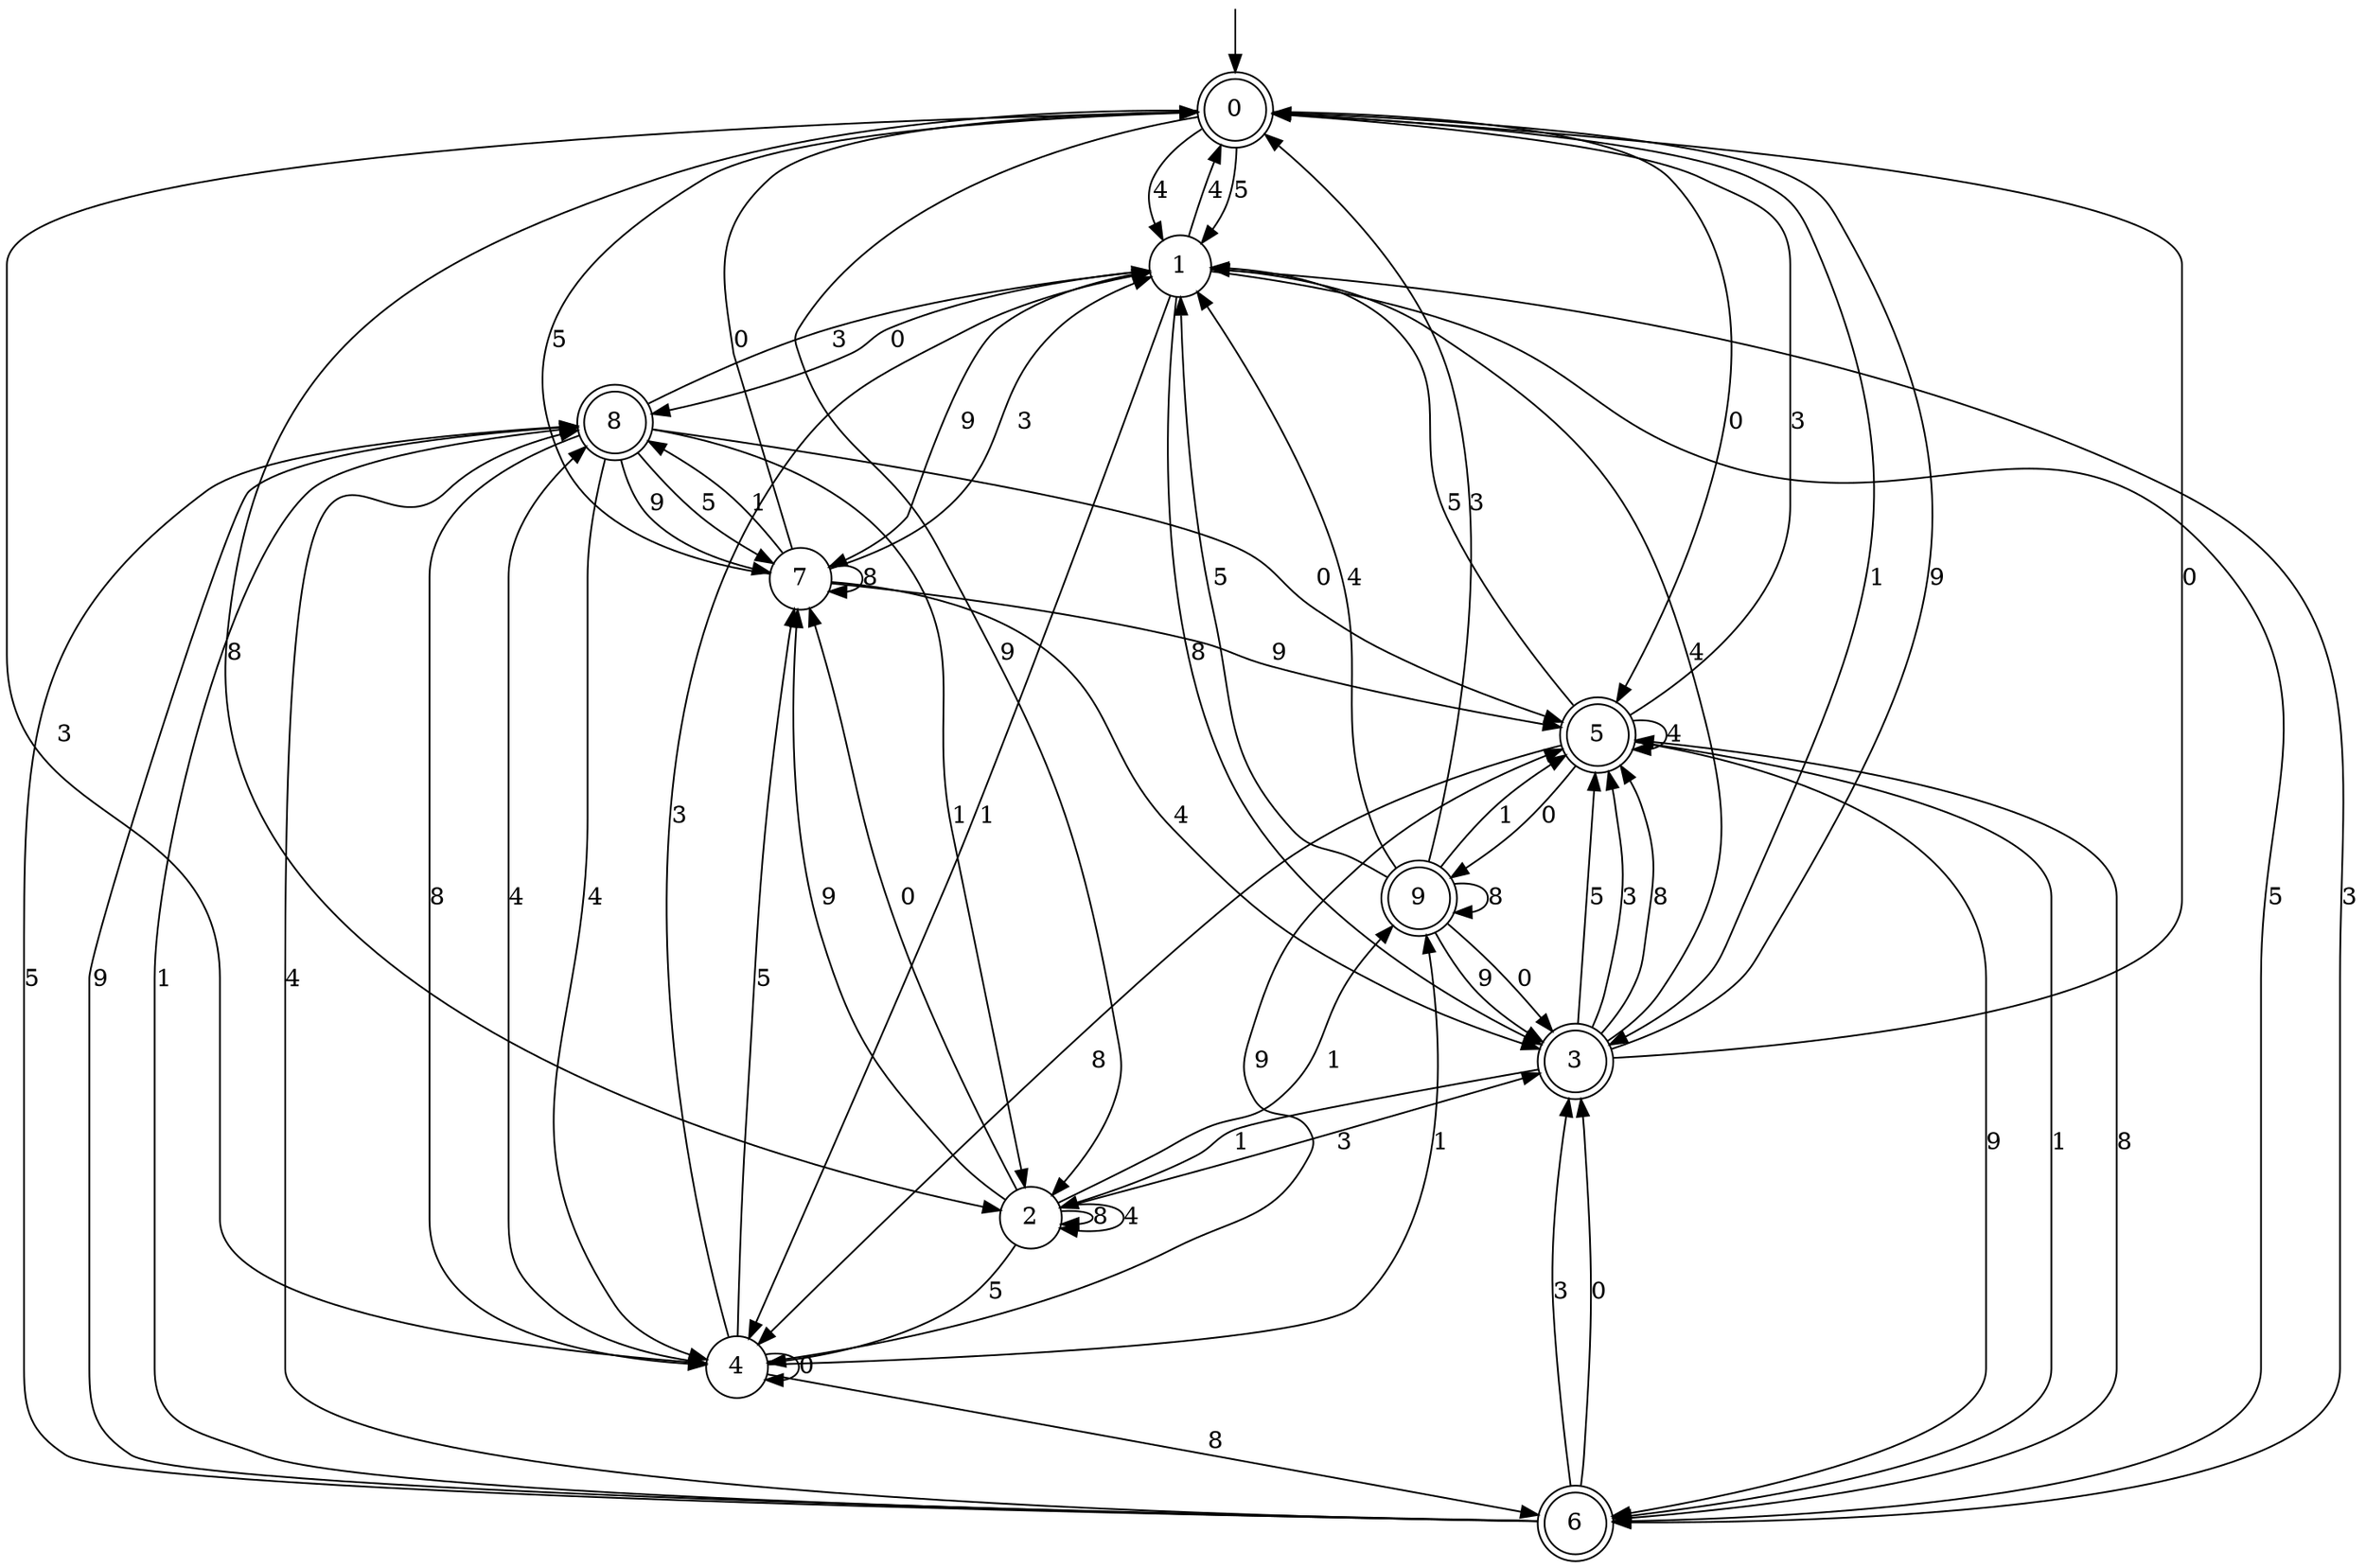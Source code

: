 digraph g {

	s0 [shape="doublecircle" label="0"];
	s1 [shape="circle" label="1"];
	s2 [shape="circle" label="2"];
	s3 [shape="doublecircle" label="3"];
	s4 [shape="circle" label="4"];
	s5 [shape="doublecircle" label="5"];
	s6 [shape="doublecircle" label="6"];
	s7 [shape="circle" label="7"];
	s8 [shape="doublecircle" label="8"];
	s9 [shape="doublecircle" label="9"];
	s0 -> s1 [label="5"];
	s0 -> s2 [label="9"];
	s0 -> s3 [label="1"];
	s0 -> s4 [label="3"];
	s0 -> s2 [label="8"];
	s0 -> s1 [label="4"];
	s0 -> s5 [label="0"];
	s1 -> s6 [label="5"];
	s1 -> s7 [label="9"];
	s1 -> s4 [label="1"];
	s1 -> s6 [label="3"];
	s1 -> s3 [label="8"];
	s1 -> s0 [label="4"];
	s1 -> s8 [label="0"];
	s2 -> s4 [label="5"];
	s2 -> s7 [label="9"];
	s2 -> s9 [label="1"];
	s2 -> s3 [label="3"];
	s2 -> s2 [label="8"];
	s2 -> s2 [label="4"];
	s2 -> s7 [label="0"];
	s3 -> s5 [label="5"];
	s3 -> s0 [label="9"];
	s3 -> s2 [label="1"];
	s3 -> s5 [label="3"];
	s3 -> s5 [label="8"];
	s3 -> s1 [label="4"];
	s3 -> s0 [label="0"];
	s4 -> s7 [label="5"];
	s4 -> s5 [label="9"];
	s4 -> s9 [label="1"];
	s4 -> s1 [label="3"];
	s4 -> s6 [label="8"];
	s4 -> s8 [label="4"];
	s4 -> s4 [label="0"];
	s5 -> s1 [label="5"];
	s5 -> s6 [label="9"];
	s5 -> s6 [label="1"];
	s5 -> s0 [label="3"];
	s5 -> s4 [label="8"];
	s5 -> s5 [label="4"];
	s5 -> s9 [label="0"];
	s6 -> s8 [label="5"];
	s6 -> s8 [label="9"];
	s6 -> s8 [label="1"];
	s6 -> s3 [label="3"];
	s6 -> s5 [label="8"];
	s6 -> s8 [label="4"];
	s6 -> s3 [label="0"];
	s7 -> s0 [label="5"];
	s7 -> s5 [label="9"];
	s7 -> s8 [label="1"];
	s7 -> s1 [label="3"];
	s7 -> s7 [label="8"];
	s7 -> s3 [label="4"];
	s7 -> s0 [label="0"];
	s8 -> s7 [label="5"];
	s8 -> s7 [label="9"];
	s8 -> s2 [label="1"];
	s8 -> s1 [label="3"];
	s8 -> s4 [label="8"];
	s8 -> s4 [label="4"];
	s8 -> s5 [label="0"];
	s9 -> s1 [label="5"];
	s9 -> s3 [label="9"];
	s9 -> s5 [label="1"];
	s9 -> s0 [label="3"];
	s9 -> s9 [label="8"];
	s9 -> s1 [label="4"];
	s9 -> s3 [label="0"];

__start0 [label="" shape="none" width="0" height="0"];
__start0 -> s0;

}
